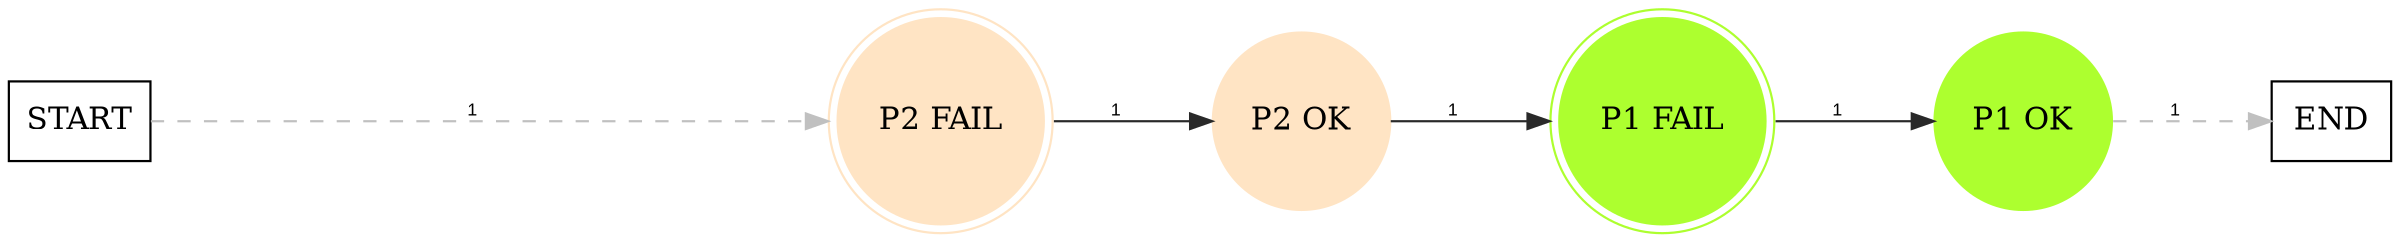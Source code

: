 digraph graphname {
	dpi = 150
	size="16,11!";
	margin = 0;
layout=circo;
"P2 FAIL" [shape=circle, color=bisque, peripheries=2, style=filled]"P2 OK" [shape=circle, color=bisque, style=filled]"P1 FAIL" [shape=circle, color=greenyellow, peripheries=2, style=filled]"P1 OK" [shape=circle, color=greenyellow, style=filled]"START" [shape=box, fillcolor=white, style=filled, color=black]"END" [shape=box, fillcolor=white, style=filled, color=black]"P2 FAIL" -> "P2 OK" [ color=grey16 penwidth = "1"label ="1" labelfloat=false fontname="Arial" fontsize=8]
"P2 OK" -> "P1 FAIL" [ color=grey16 penwidth = "1"label ="1" labelfloat=false fontname="Arial" fontsize=8]
"P1 FAIL" -> "P1 OK" [ color=grey16 penwidth = "1"label ="1" labelfloat=false fontname="Arial" fontsize=8]
"P1 OK" -> "END" [ style = dashed color=grey label ="1" labelfloat=false fontname="Arial" fontsize=8]
"START" -> "P2 FAIL" [ style = dashed color=grey label ="1" labelfloat=false fontname="Arial" fontsize=8]
}
